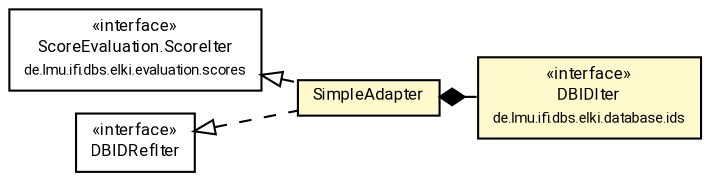 #!/usr/local/bin/dot
#
# Class diagram 
# Generated by UMLGraph version R5_7_2-60-g0e99a6 (http://www.spinellis.gr/umlgraph/)
#

digraph G {
	graph [fontnames="svg"]
	edge [fontname="Roboto",fontsize=7,labelfontname="Roboto",labelfontsize=7,color="black"];
	node [fontname="Roboto",fontcolor="black",fontsize=8,shape=plaintext,margin=0,width=0,height=0];
	nodesep=0.15;
	ranksep=0.25;
	rankdir=LR;
	// de.lmu.ifi.dbs.elki.evaluation.scores.ScoreEvaluation.ScoreIter
	c9422771 [label=<<table title="de.lmu.ifi.dbs.elki.evaluation.scores.ScoreEvaluation.ScoreIter" border="0" cellborder="1" cellspacing="0" cellpadding="2" href="../ScoreEvaluation.ScoreIter.html" target="_parent">
		<tr><td><table border="0" cellspacing="0" cellpadding="1">
		<tr><td align="center" balign="center"> &#171;interface&#187; </td></tr>
		<tr><td align="center" balign="center"> <font face="Roboto">ScoreEvaluation.ScoreIter</font> </td></tr>
		<tr><td align="center" balign="center"> <font face="Roboto" point-size="7.0">de.lmu.ifi.dbs.elki.evaluation.scores</font> </td></tr>
		</table></td></tr>
		</table>>, URL="../ScoreEvaluation.ScoreIter.html"];
	// de.lmu.ifi.dbs.elki.evaluation.scores.adapter.SimpleAdapter
	c9422773 [label=<<table title="de.lmu.ifi.dbs.elki.evaluation.scores.adapter.SimpleAdapter" border="0" cellborder="1" cellspacing="0" cellpadding="2" bgcolor="lemonChiffon" href="SimpleAdapter.html" target="_parent">
		<tr><td><table border="0" cellspacing="0" cellpadding="1">
		<tr><td align="center" balign="center"> <font face="Roboto">SimpleAdapter</font> </td></tr>
		</table></td></tr>
		</table>>, URL="SimpleAdapter.html"];
	// de.lmu.ifi.dbs.elki.evaluation.scores.adapter.DBIDRefIter
	c9422776 [label=<<table title="de.lmu.ifi.dbs.elki.evaluation.scores.adapter.DBIDRefIter" border="0" cellborder="1" cellspacing="0" cellpadding="2" href="DBIDRefIter.html" target="_parent">
		<tr><td><table border="0" cellspacing="0" cellpadding="1">
		<tr><td align="center" balign="center"> &#171;interface&#187; </td></tr>
		<tr><td align="center" balign="center"> <font face="Roboto">DBIDRefIter</font> </td></tr>
		</table></td></tr>
		</table>>, URL="DBIDRefIter.html"];
	// de.lmu.ifi.dbs.elki.database.ids.DBIDIter
	c9422999 [label=<<table title="de.lmu.ifi.dbs.elki.database.ids.DBIDIter" border="0" cellborder="1" cellspacing="0" cellpadding="2" bgcolor="LemonChiffon" href="../../../database/ids/DBIDIter.html" target="_parent">
		<tr><td><table border="0" cellspacing="0" cellpadding="1">
		<tr><td align="center" balign="center"> &#171;interface&#187; </td></tr>
		<tr><td align="center" balign="center"> <font face="Roboto">DBIDIter</font> </td></tr>
		<tr><td align="center" balign="center"> <font face="Roboto" point-size="7.0">de.lmu.ifi.dbs.elki.database.ids</font> </td></tr>
		</table></td></tr>
		</table>>, URL="../../../database/ids/DBIDIter.html"];
	// de.lmu.ifi.dbs.elki.evaluation.scores.adapter.SimpleAdapter implements de.lmu.ifi.dbs.elki.evaluation.scores.ScoreEvaluation.ScoreIter
	c9422771 -> c9422773 [arrowtail=empty,style=dashed,dir=back,weight=9];
	// de.lmu.ifi.dbs.elki.evaluation.scores.adapter.SimpleAdapter implements de.lmu.ifi.dbs.elki.evaluation.scores.adapter.DBIDRefIter
	c9422776 -> c9422773 [arrowtail=empty,style=dashed,dir=back,weight=9];
	// de.lmu.ifi.dbs.elki.evaluation.scores.adapter.SimpleAdapter composed de.lmu.ifi.dbs.elki.database.ids.DBIDIter
	c9422773 -> c9422999 [arrowhead=none,arrowtail=diamond,dir=back,weight=6];
}

